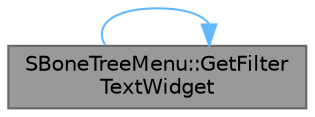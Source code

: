 digraph "SBoneTreeMenu::GetFilterTextWidget"
{
 // INTERACTIVE_SVG=YES
 // LATEX_PDF_SIZE
  bgcolor="transparent";
  edge [fontname=Helvetica,fontsize=10,labelfontname=Helvetica,labelfontsize=10];
  node [fontname=Helvetica,fontsize=10,shape=box,height=0.2,width=0.4];
  rankdir="RL";
  Node1 [id="Node000001",label="SBoneTreeMenu::GetFilter\lTextWidget",height=0.2,width=0.4,color="gray40", fillcolor="grey60", style="filled", fontcolor="black",tooltip="Get the filter text widget, e.g."];
  Node1 -> Node1 [id="edge1_Node000001_Node000001",dir="back",color="steelblue1",style="solid",tooltip=" "];
}
